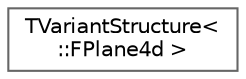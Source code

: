 digraph "Graphical Class Hierarchy"
{
 // INTERACTIVE_SVG=YES
 // LATEX_PDF_SIZE
  bgcolor="transparent";
  edge [fontname=Helvetica,fontsize=10,labelfontname=Helvetica,labelfontsize=10];
  node [fontname=Helvetica,fontsize=10,shape=box,height=0.2,width=0.4];
  rankdir="LR";
  Node0 [id="Node000000",label="TVariantStructure\<\l::FPlane4d \>",height=0.2,width=0.4,color="grey40", fillcolor="white", style="filled",URL="$d7/dfe/structTVariantStructure_3_1_1FPlane4d_01_4.html",tooltip=" "];
}
